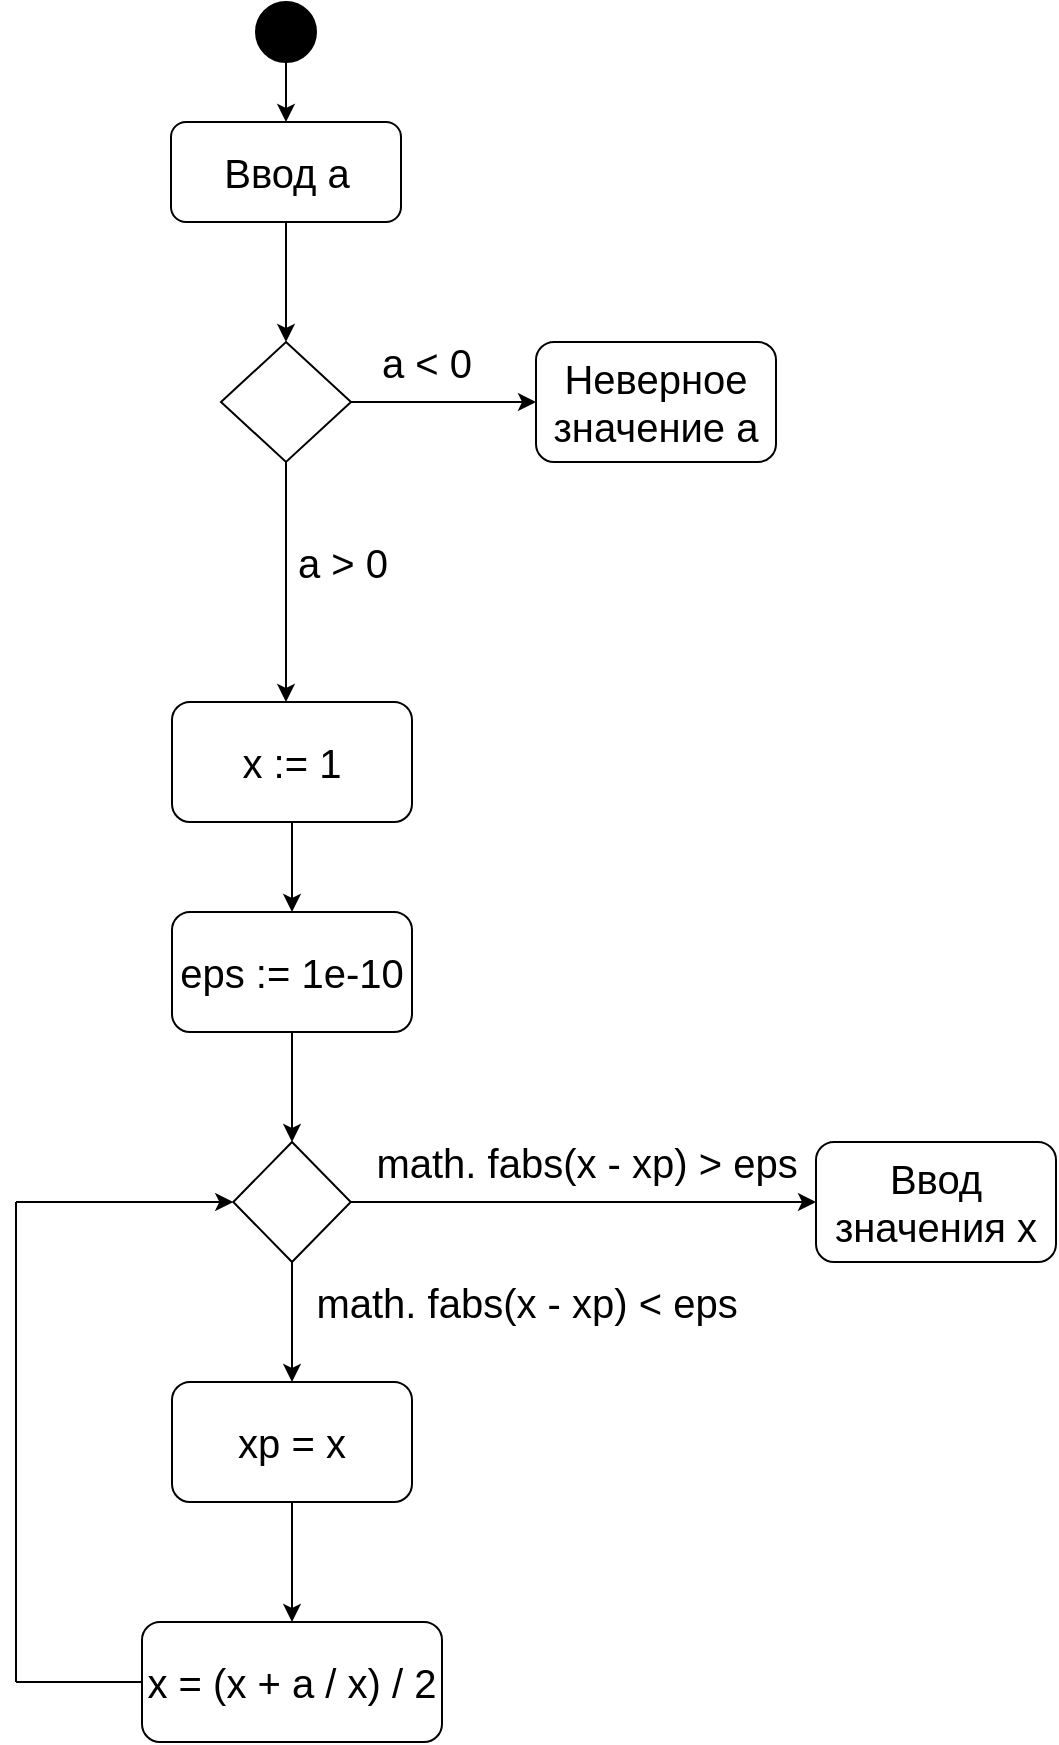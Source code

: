 <mxfile version="20.6.0" type="github">
  <diagram id="C5RBs43oDa-KdzZeNtuy" name="Page-1">
    <mxGraphModel dx="1382" dy="795" grid="1" gridSize="10" guides="1" tooltips="1" connect="1" arrows="1" fold="1" page="1" pageScale="1" pageWidth="827" pageHeight="1169" math="0" shadow="0">
      <root>
        <mxCell id="WIyWlLk6GJQsqaUBKTNV-0" />
        <mxCell id="WIyWlLk6GJQsqaUBKTNV-1" parent="WIyWlLk6GJQsqaUBKTNV-0" />
        <mxCell id="g3OiGSYNtCwcoq03FTMQ-3" value="" style="ellipse;shape=doubleEllipse;whiteSpace=wrap;html=1;aspect=fixed;fillColor=#000000;" vertex="1" parent="WIyWlLk6GJQsqaUBKTNV-1">
          <mxGeometry x="210" y="70" width="30" height="30" as="geometry" />
        </mxCell>
        <mxCell id="g3OiGSYNtCwcoq03FTMQ-4" value="&lt;font style=&quot;font-size: 20px;&quot;&gt;Ввод a&lt;/font&gt;" style="rounded=1;whiteSpace=wrap;html=1;fillColor=none;" vertex="1" parent="WIyWlLk6GJQsqaUBKTNV-1">
          <mxGeometry x="167.5" y="130" width="115" height="50" as="geometry" />
        </mxCell>
        <mxCell id="g3OiGSYNtCwcoq03FTMQ-5" value="" style="rhombus;whiteSpace=wrap;html=1;fontSize=20;fillColor=none;" vertex="1" parent="WIyWlLk6GJQsqaUBKTNV-1">
          <mxGeometry x="192.5" y="240" width="65" height="60" as="geometry" />
        </mxCell>
        <mxCell id="g3OiGSYNtCwcoq03FTMQ-6" value="Неверное значение а" style="rounded=1;whiteSpace=wrap;html=1;fontSize=20;fillColor=none;" vertex="1" parent="WIyWlLk6GJQsqaUBKTNV-1">
          <mxGeometry x="350" y="240" width="120" height="60" as="geometry" />
        </mxCell>
        <mxCell id="g3OiGSYNtCwcoq03FTMQ-7" value="" style="rhombus;whiteSpace=wrap;html=1;fontSize=20;fillColor=none;" vertex="1" parent="WIyWlLk6GJQsqaUBKTNV-1">
          <mxGeometry x="198.63" y="640" width="58.75" height="60" as="geometry" />
        </mxCell>
        <mxCell id="g3OiGSYNtCwcoq03FTMQ-8" value="Ввод значения х" style="rounded=1;whiteSpace=wrap;html=1;fontSize=20;fillColor=none;" vertex="1" parent="WIyWlLk6GJQsqaUBKTNV-1">
          <mxGeometry x="490" y="640" width="120" height="60" as="geometry" />
        </mxCell>
        <mxCell id="g3OiGSYNtCwcoq03FTMQ-9" value="х := 1" style="rounded=1;whiteSpace=wrap;html=1;fontSize=20;fillColor=none;" vertex="1" parent="WIyWlLk6GJQsqaUBKTNV-1">
          <mxGeometry x="168" y="420" width="120" height="60" as="geometry" />
        </mxCell>
        <mxCell id="g3OiGSYNtCwcoq03FTMQ-10" value="eps := 1e-10" style="rounded=1;whiteSpace=wrap;html=1;fontSize=20;fillColor=none;" vertex="1" parent="WIyWlLk6GJQsqaUBKTNV-1">
          <mxGeometry x="168" y="525" width="120" height="60" as="geometry" />
        </mxCell>
        <mxCell id="g3OiGSYNtCwcoq03FTMQ-11" value="" style="endArrow=classic;html=1;rounded=0;fontSize=20;exitX=1;exitY=0.5;exitDx=0;exitDy=0;entryX=0;entryY=0.5;entryDx=0;entryDy=0;" edge="1" parent="WIyWlLk6GJQsqaUBKTNV-1" source="g3OiGSYNtCwcoq03FTMQ-7" target="g3OiGSYNtCwcoq03FTMQ-8">
          <mxGeometry width="50" height="50" relative="1" as="geometry">
            <mxPoint x="270" y="710" as="sourcePoint" />
            <mxPoint x="320" y="660" as="targetPoint" />
          </mxGeometry>
        </mxCell>
        <mxCell id="g3OiGSYNtCwcoq03FTMQ-12" value="math. fabs(x - xp) &amp;gt; eps" style="text;html=1;align=center;verticalAlign=middle;resizable=0;points=[];autosize=1;strokeColor=none;fillColor=none;fontSize=20;" vertex="1" parent="WIyWlLk6GJQsqaUBKTNV-1">
          <mxGeometry x="260" y="630" width="230" height="40" as="geometry" />
        </mxCell>
        <mxCell id="g3OiGSYNtCwcoq03FTMQ-13" value="" style="endArrow=classic;html=1;rounded=0;fontSize=20;exitX=0.5;exitY=1;exitDx=0;exitDy=0;entryX=0.5;entryY=0;entryDx=0;entryDy=0;" edge="1" parent="WIyWlLk6GJQsqaUBKTNV-1" source="g3OiGSYNtCwcoq03FTMQ-3" target="g3OiGSYNtCwcoq03FTMQ-4">
          <mxGeometry width="50" height="50" relative="1" as="geometry">
            <mxPoint x="100" y="170" as="sourcePoint" />
            <mxPoint x="150" y="120" as="targetPoint" />
          </mxGeometry>
        </mxCell>
        <mxCell id="g3OiGSYNtCwcoq03FTMQ-14" value="" style="endArrow=classic;html=1;rounded=0;fontSize=20;exitX=0.5;exitY=1;exitDx=0;exitDy=0;entryX=0.5;entryY=0;entryDx=0;entryDy=0;" edge="1" parent="WIyWlLk6GJQsqaUBKTNV-1" source="g3OiGSYNtCwcoq03FTMQ-4" target="g3OiGSYNtCwcoq03FTMQ-5">
          <mxGeometry width="50" height="50" relative="1" as="geometry">
            <mxPoint x="210" y="240" as="sourcePoint" />
            <mxPoint x="240" y="220" as="targetPoint" />
          </mxGeometry>
        </mxCell>
        <mxCell id="g3OiGSYNtCwcoq03FTMQ-15" value="" style="endArrow=classic;html=1;rounded=0;fontSize=20;exitX=1;exitY=0.5;exitDx=0;exitDy=0;entryX=0;entryY=0.5;entryDx=0;entryDy=0;" edge="1" parent="WIyWlLk6GJQsqaUBKTNV-1" source="g3OiGSYNtCwcoq03FTMQ-5" target="g3OiGSYNtCwcoq03FTMQ-6">
          <mxGeometry width="50" height="50" relative="1" as="geometry">
            <mxPoint x="280" y="320" as="sourcePoint" />
            <mxPoint x="330" y="270" as="targetPoint" />
          </mxGeometry>
        </mxCell>
        <mxCell id="g3OiGSYNtCwcoq03FTMQ-16" value="a &amp;lt; 0" style="text;html=1;align=center;verticalAlign=middle;resizable=0;points=[];autosize=1;strokeColor=none;fillColor=none;fontSize=20;" vertex="1" parent="WIyWlLk6GJQsqaUBKTNV-1">
          <mxGeometry x="260" y="230" width="70" height="40" as="geometry" />
        </mxCell>
        <mxCell id="g3OiGSYNtCwcoq03FTMQ-17" value="" style="endArrow=classic;html=1;rounded=0;fontSize=20;exitX=0.5;exitY=1;exitDx=0;exitDy=0;" edge="1" parent="WIyWlLk6GJQsqaUBKTNV-1" source="g3OiGSYNtCwcoq03FTMQ-5">
          <mxGeometry width="50" height="50" relative="1" as="geometry">
            <mxPoint x="220" y="360" as="sourcePoint" />
            <mxPoint x="225" y="420" as="targetPoint" />
          </mxGeometry>
        </mxCell>
        <mxCell id="g3OiGSYNtCwcoq03FTMQ-18" value="a &amp;gt; 0" style="text;html=1;align=center;verticalAlign=middle;resizable=0;points=[];autosize=1;strokeColor=none;fillColor=none;fontSize=20;" vertex="1" parent="WIyWlLk6GJQsqaUBKTNV-1">
          <mxGeometry x="218" y="330" width="70" height="40" as="geometry" />
        </mxCell>
        <mxCell id="g3OiGSYNtCwcoq03FTMQ-19" value="" style="endArrow=classic;html=1;rounded=0;fontSize=20;exitX=0.5;exitY=1;exitDx=0;exitDy=0;entryX=0.5;entryY=0;entryDx=0;entryDy=0;" edge="1" parent="WIyWlLk6GJQsqaUBKTNV-1" source="g3OiGSYNtCwcoq03FTMQ-9" target="g3OiGSYNtCwcoq03FTMQ-10">
          <mxGeometry width="50" height="50" relative="1" as="geometry">
            <mxPoint x="100" y="470" as="sourcePoint" />
            <mxPoint x="150" y="420" as="targetPoint" />
          </mxGeometry>
        </mxCell>
        <mxCell id="g3OiGSYNtCwcoq03FTMQ-20" value="" style="endArrow=classic;html=1;rounded=0;fontSize=20;exitX=0.5;exitY=1;exitDx=0;exitDy=0;entryX=0.5;entryY=0;entryDx=0;entryDy=0;" edge="1" parent="WIyWlLk6GJQsqaUBKTNV-1" source="g3OiGSYNtCwcoq03FTMQ-10" target="g3OiGSYNtCwcoq03FTMQ-7">
          <mxGeometry width="50" height="50" relative="1" as="geometry">
            <mxPoint x="90" y="670" as="sourcePoint" />
            <mxPoint x="140" y="620" as="targetPoint" />
          </mxGeometry>
        </mxCell>
        <mxCell id="g3OiGSYNtCwcoq03FTMQ-21" value="xp = x" style="rounded=1;whiteSpace=wrap;html=1;fontSize=20;fillColor=none;" vertex="1" parent="WIyWlLk6GJQsqaUBKTNV-1">
          <mxGeometry x="168" y="760" width="120" height="60" as="geometry" />
        </mxCell>
        <mxCell id="g3OiGSYNtCwcoq03FTMQ-22" value="x = (x + a / x) / 2" style="rounded=1;whiteSpace=wrap;html=1;fontSize=20;fillColor=none;" vertex="1" parent="WIyWlLk6GJQsqaUBKTNV-1">
          <mxGeometry x="153" y="880" width="150" height="60" as="geometry" />
        </mxCell>
        <mxCell id="g3OiGSYNtCwcoq03FTMQ-23" value="" style="endArrow=classic;html=1;rounded=0;fontSize=20;exitX=0.5;exitY=1;exitDx=0;exitDy=0;entryX=0.5;entryY=0;entryDx=0;entryDy=0;" edge="1" parent="WIyWlLk6GJQsqaUBKTNV-1" source="g3OiGSYNtCwcoq03FTMQ-7" target="g3OiGSYNtCwcoq03FTMQ-21">
          <mxGeometry width="50" height="50" relative="1" as="geometry">
            <mxPoint x="220" y="760" as="sourcePoint" />
            <mxPoint x="270" y="710" as="targetPoint" />
          </mxGeometry>
        </mxCell>
        <mxCell id="g3OiGSYNtCwcoq03FTMQ-24" value="" style="endArrow=classic;html=1;rounded=0;fontSize=20;exitX=0.5;exitY=1;exitDx=0;exitDy=0;" edge="1" parent="WIyWlLk6GJQsqaUBKTNV-1" source="g3OiGSYNtCwcoq03FTMQ-21">
          <mxGeometry width="50" height="50" relative="1" as="geometry">
            <mxPoint x="250" y="690" as="sourcePoint" />
            <mxPoint x="228" y="880" as="targetPoint" />
          </mxGeometry>
        </mxCell>
        <mxCell id="g3OiGSYNtCwcoq03FTMQ-25" value="" style="endArrow=none;html=1;rounded=0;fontSize=20;entryX=0;entryY=0.5;entryDx=0;entryDy=0;" edge="1" parent="WIyWlLk6GJQsqaUBKTNV-1" target="g3OiGSYNtCwcoq03FTMQ-22">
          <mxGeometry width="50" height="50" relative="1" as="geometry">
            <mxPoint x="90" y="910" as="sourcePoint" />
            <mxPoint x="150" y="820" as="targetPoint" />
          </mxGeometry>
        </mxCell>
        <mxCell id="g3OiGSYNtCwcoq03FTMQ-26" value="" style="endArrow=none;html=1;rounded=0;fontSize=20;" edge="1" parent="WIyWlLk6GJQsqaUBKTNV-1">
          <mxGeometry width="50" height="50" relative="1" as="geometry">
            <mxPoint x="90" y="910" as="sourcePoint" />
            <mxPoint x="90" y="670" as="targetPoint" />
          </mxGeometry>
        </mxCell>
        <mxCell id="g3OiGSYNtCwcoq03FTMQ-27" value="" style="endArrow=classic;html=1;rounded=0;fontSize=20;entryX=0;entryY=0.5;entryDx=0;entryDy=0;" edge="1" parent="WIyWlLk6GJQsqaUBKTNV-1" target="g3OiGSYNtCwcoq03FTMQ-7">
          <mxGeometry width="50" height="50" relative="1" as="geometry">
            <mxPoint x="90" y="670" as="sourcePoint" />
            <mxPoint x="300" y="640" as="targetPoint" />
          </mxGeometry>
        </mxCell>
        <mxCell id="g3OiGSYNtCwcoq03FTMQ-28" value="math. fabs(x - xp) &amp;lt; eps" style="text;html=1;align=center;verticalAlign=middle;resizable=0;points=[];autosize=1;strokeColor=none;fillColor=none;fontSize=20;" vertex="1" parent="WIyWlLk6GJQsqaUBKTNV-1">
          <mxGeometry x="230" y="700" width="230" height="40" as="geometry" />
        </mxCell>
      </root>
    </mxGraphModel>
  </diagram>
</mxfile>
